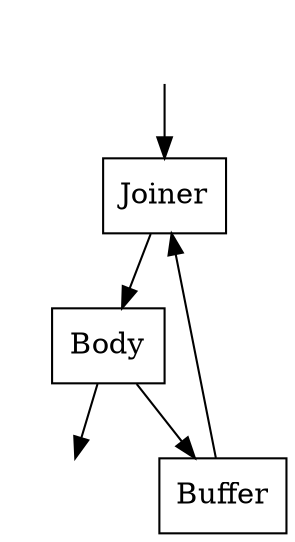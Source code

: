 digraph G {
node[shape=box];
A [label="",color=white];
C [label="",color=white];
A->Joiner
Joiner->Body
Body->Buffer
Buffer->Joiner
Body->C
}
